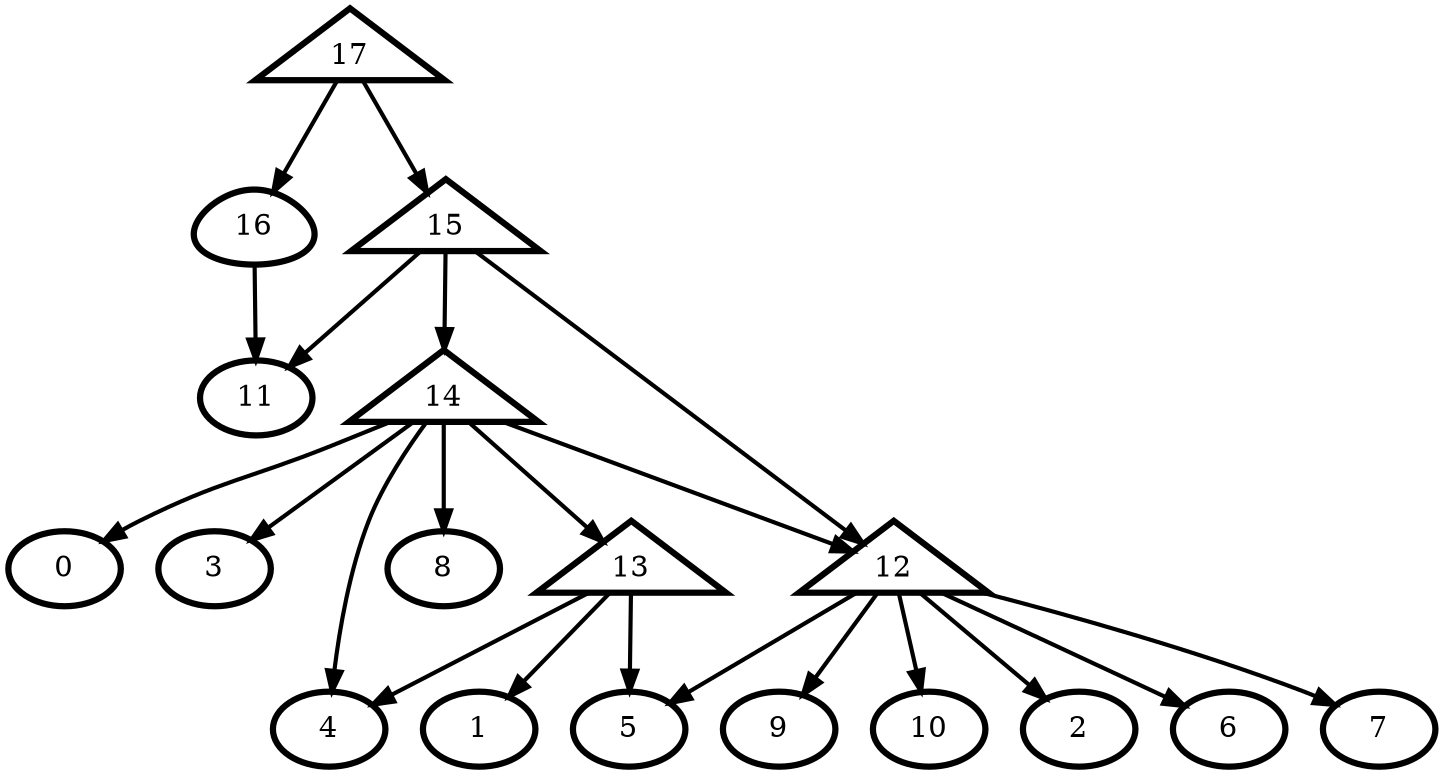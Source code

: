 digraph G {
    0 [penwidth=3,label="0"]
    1 [penwidth=3,label="1"]
    2 [penwidth=3,label="2"]
    3 [penwidth=3,label="3"]
    4 [penwidth=3,label="4"]
    5 [penwidth=3,label="5"]
    6 [penwidth=3,label="6"]
    7 [penwidth=3,label="7"]
    8 [penwidth=3,label="8"]
    9 [penwidth=3,label="9"]
    10 [penwidth=3,label="10"]
    11 [penwidth=3,label="11"]
    12 [penwidth=3,label="16",shape = "egg"]
    13 [penwidth=3,label="12",shape = "triangle"]
    14 [penwidth=3,label="13",shape = "triangle"]
    15 [penwidth=3,label="14",shape = "triangle"]
    16 [penwidth=3,label="15",shape = "triangle"]
    17 [penwidth=3,label="17",shape = "triangle"]

    13 -> 9 [penwidth=2]
    13 -> 5 [penwidth=2]
    13 -> 6 [penwidth=2]
    13 -> 2 [penwidth=2]
    13 -> 7 [penwidth=2]
    13 -> 10 [penwidth=2]
    14 -> 1 [penwidth=2]
    14 -> 4 [penwidth=2]
    14 -> 5 [penwidth=2]
    15 -> 4 [penwidth=2]
    15 -> 13 [penwidth=2]
    15 -> 3 [penwidth=2]
    15 -> 14 [penwidth=2]
    15 -> 0 [penwidth=2]
    15 -> 8 [penwidth=2]
    16 -> 15 [penwidth=2]
    16 -> 11 [penwidth=2]
    16 -> 13 [penwidth=2]
    12 -> 11 [penwidth=2]
    17 -> 12 [penwidth=2]
    17 -> 16 [penwidth=2]
}